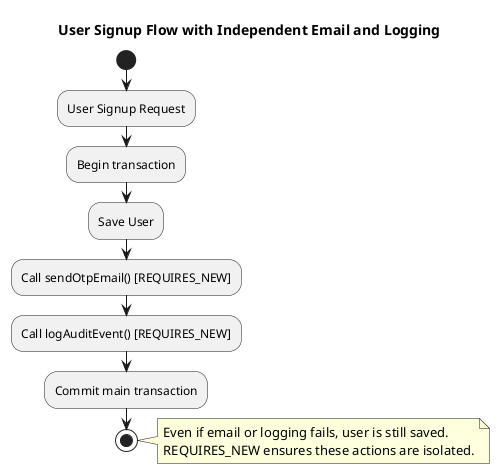 @startuml
title User Signup Flow with Independent Email and Logging

start
:User Signup Request;
:Begin transaction;
:Save User;
:Call sendOtpEmail() [REQUIRES_NEW];
:Call logAuditEvent() [REQUIRES_NEW];
:Commit main transaction;
stop

note right
Even if email or logging fails, user is still saved.
REQUIRES_NEW ensures these actions are isolated.
end note
@enduml 